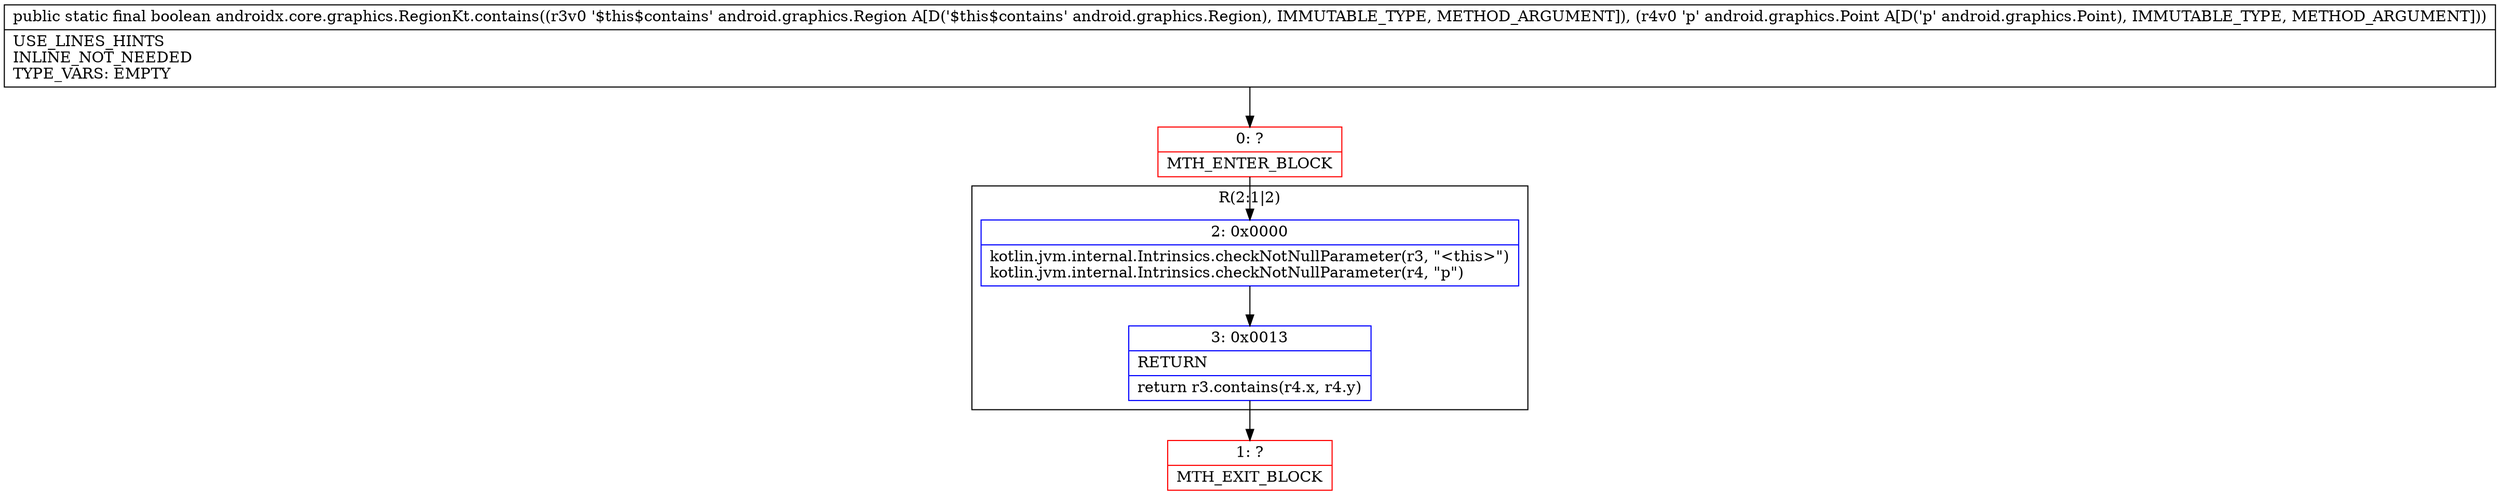 digraph "CFG forandroidx.core.graphics.RegionKt.contains(Landroid\/graphics\/Region;Landroid\/graphics\/Point;)Z" {
subgraph cluster_Region_1395063234 {
label = "R(2:1|2)";
node [shape=record,color=blue];
Node_2 [shape=record,label="{2\:\ 0x0000|kotlin.jvm.internal.Intrinsics.checkNotNullParameter(r3, \"\<this\>\")\lkotlin.jvm.internal.Intrinsics.checkNotNullParameter(r4, \"p\")\l}"];
Node_3 [shape=record,label="{3\:\ 0x0013|RETURN\l|return r3.contains(r4.x, r4.y)\l}"];
}
Node_0 [shape=record,color=red,label="{0\:\ ?|MTH_ENTER_BLOCK\l}"];
Node_1 [shape=record,color=red,label="{1\:\ ?|MTH_EXIT_BLOCK\l}"];
MethodNode[shape=record,label="{public static final boolean androidx.core.graphics.RegionKt.contains((r3v0 '$this$contains' android.graphics.Region A[D('$this$contains' android.graphics.Region), IMMUTABLE_TYPE, METHOD_ARGUMENT]), (r4v0 'p' android.graphics.Point A[D('p' android.graphics.Point), IMMUTABLE_TYPE, METHOD_ARGUMENT]))  | USE_LINES_HINTS\lINLINE_NOT_NEEDED\lTYPE_VARS: EMPTY\l}"];
MethodNode -> Node_0;Node_2 -> Node_3;
Node_3 -> Node_1;
Node_0 -> Node_2;
}

